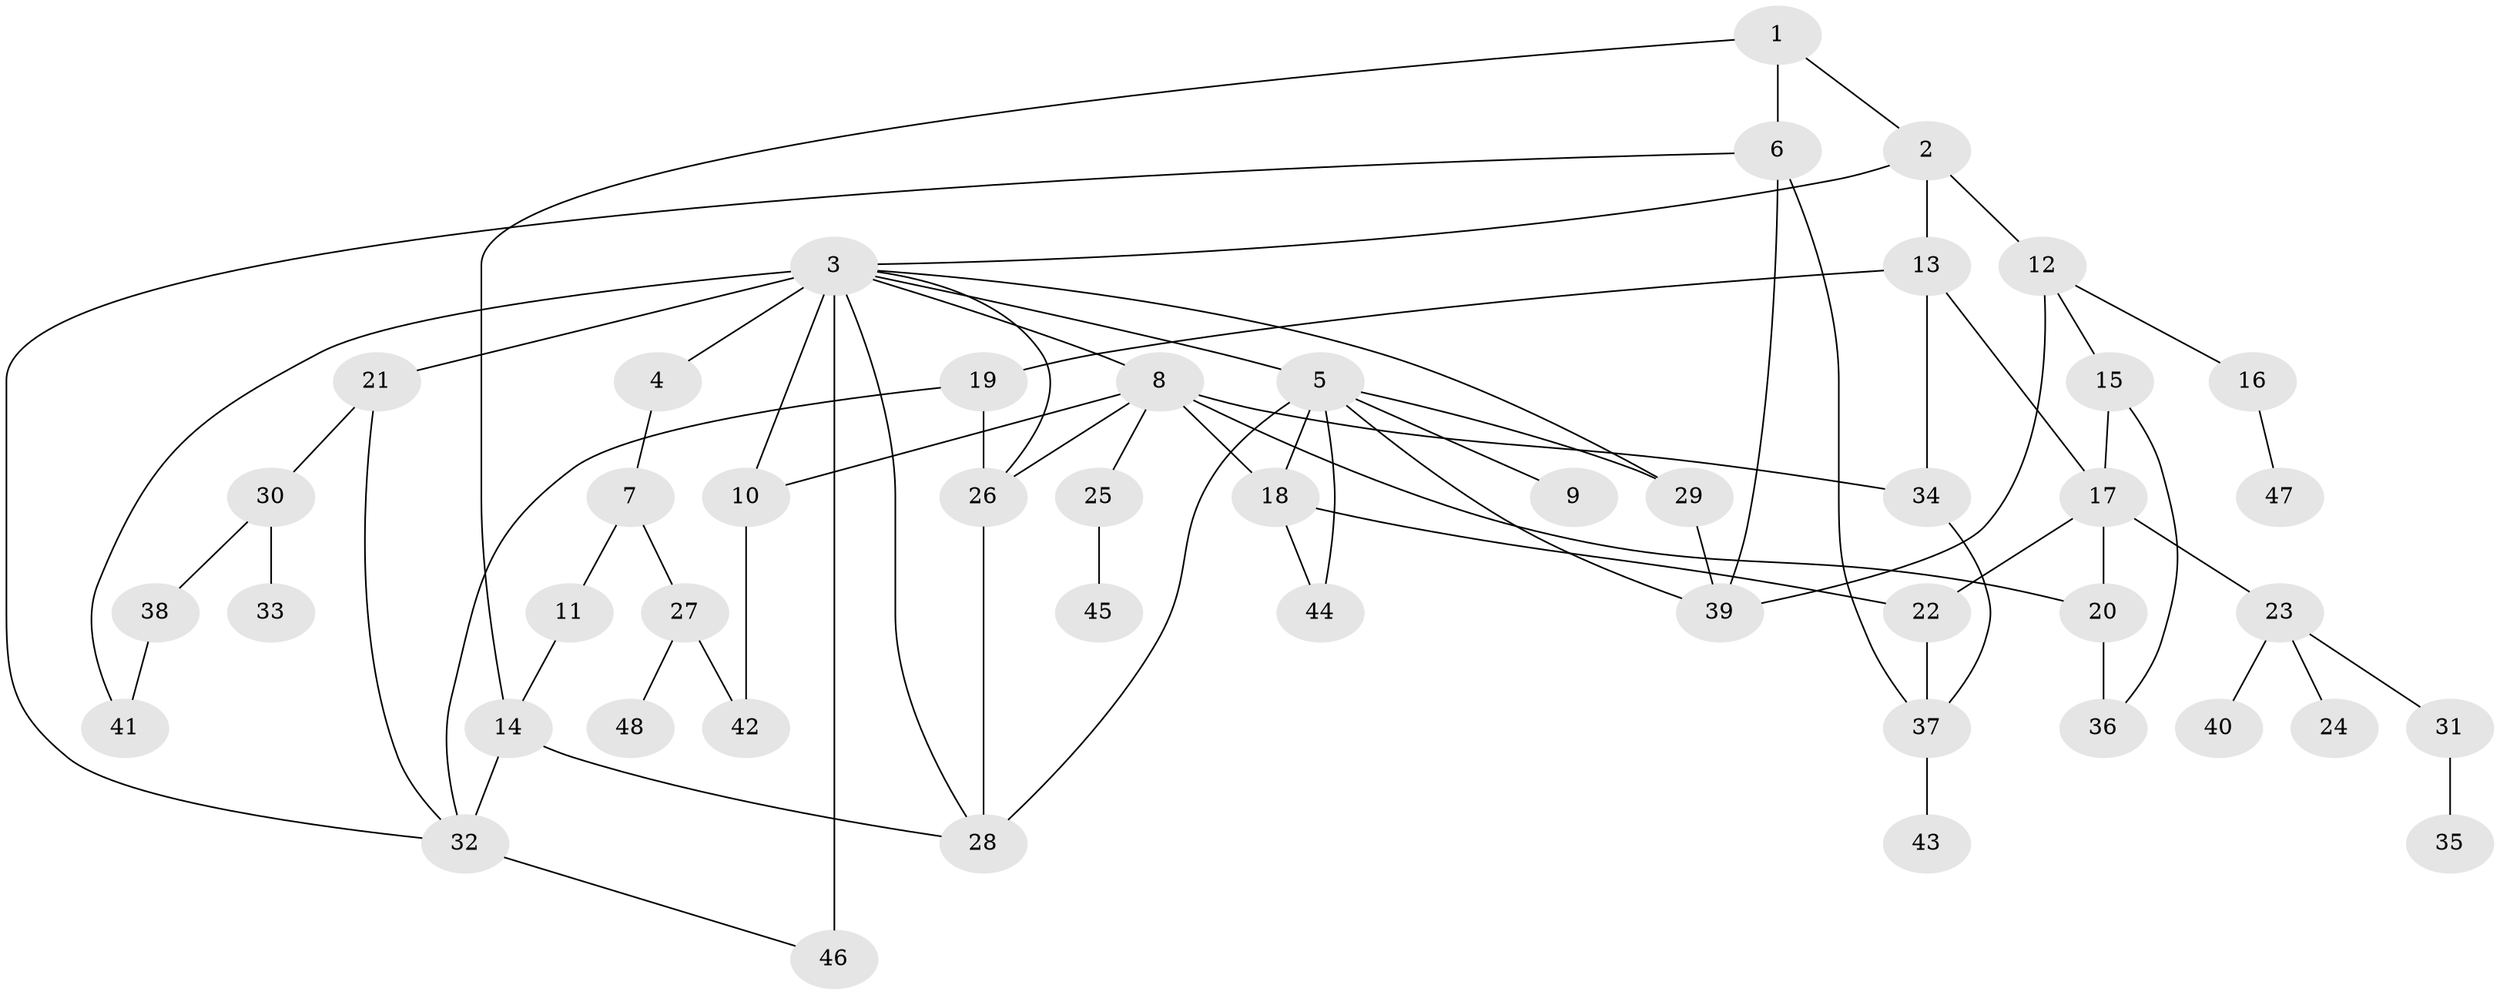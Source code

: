 // original degree distribution, {8: 0.025, 5: 0.03333333333333333, 7: 0.016666666666666666, 4: 0.125, 1: 0.275, 6: 0.025, 2: 0.3416666666666667, 3: 0.15833333333333333}
// Generated by graph-tools (version 1.1) at 2025/49/03/04/25 22:49:04]
// undirected, 48 vertices, 73 edges
graph export_dot {
  node [color=gray90,style=filled];
  1;
  2;
  3;
  4;
  5;
  6;
  7;
  8;
  9;
  10;
  11;
  12;
  13;
  14;
  15;
  16;
  17;
  18;
  19;
  20;
  21;
  22;
  23;
  24;
  25;
  26;
  27;
  28;
  29;
  30;
  31;
  32;
  33;
  34;
  35;
  36;
  37;
  38;
  39;
  40;
  41;
  42;
  43;
  44;
  45;
  46;
  47;
  48;
  1 -- 2 [weight=1.0];
  1 -- 6 [weight=5.0];
  1 -- 14 [weight=1.0];
  2 -- 3 [weight=2.0];
  2 -- 12 [weight=3.0];
  2 -- 13 [weight=1.0];
  3 -- 4 [weight=1.0];
  3 -- 5 [weight=1.0];
  3 -- 8 [weight=1.0];
  3 -- 10 [weight=2.0];
  3 -- 21 [weight=2.0];
  3 -- 26 [weight=1.0];
  3 -- 28 [weight=1.0];
  3 -- 29 [weight=1.0];
  3 -- 41 [weight=1.0];
  3 -- 46 [weight=2.0];
  4 -- 7 [weight=1.0];
  5 -- 9 [weight=1.0];
  5 -- 18 [weight=1.0];
  5 -- 28 [weight=2.0];
  5 -- 29 [weight=1.0];
  5 -- 39 [weight=1.0];
  5 -- 44 [weight=1.0];
  6 -- 32 [weight=1.0];
  6 -- 37 [weight=1.0];
  6 -- 39 [weight=1.0];
  7 -- 11 [weight=1.0];
  7 -- 27 [weight=1.0];
  8 -- 10 [weight=1.0];
  8 -- 18 [weight=1.0];
  8 -- 20 [weight=1.0];
  8 -- 25 [weight=1.0];
  8 -- 26 [weight=2.0];
  8 -- 34 [weight=1.0];
  10 -- 42 [weight=1.0];
  11 -- 14 [weight=1.0];
  12 -- 15 [weight=1.0];
  12 -- 16 [weight=1.0];
  12 -- 39 [weight=1.0];
  13 -- 17 [weight=1.0];
  13 -- 19 [weight=1.0];
  13 -- 34 [weight=1.0];
  14 -- 28 [weight=1.0];
  14 -- 32 [weight=2.0];
  15 -- 17 [weight=1.0];
  15 -- 36 [weight=1.0];
  16 -- 47 [weight=1.0];
  17 -- 20 [weight=1.0];
  17 -- 22 [weight=1.0];
  17 -- 23 [weight=3.0];
  18 -- 22 [weight=1.0];
  18 -- 44 [weight=1.0];
  19 -- 26 [weight=1.0];
  19 -- 32 [weight=1.0];
  20 -- 36 [weight=1.0];
  21 -- 30 [weight=1.0];
  21 -- 32 [weight=1.0];
  22 -- 37 [weight=1.0];
  23 -- 24 [weight=1.0];
  23 -- 31 [weight=1.0];
  23 -- 40 [weight=1.0];
  25 -- 45 [weight=2.0];
  26 -- 28 [weight=1.0];
  27 -- 42 [weight=1.0];
  27 -- 48 [weight=1.0];
  29 -- 39 [weight=1.0];
  30 -- 33 [weight=1.0];
  30 -- 38 [weight=1.0];
  31 -- 35 [weight=1.0];
  32 -- 46 [weight=1.0];
  34 -- 37 [weight=1.0];
  37 -- 43 [weight=2.0];
  38 -- 41 [weight=1.0];
}
